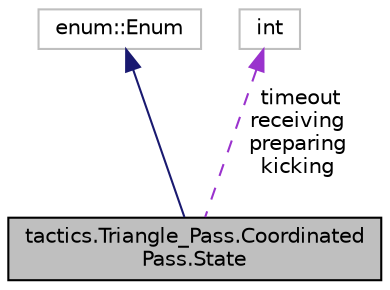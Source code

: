 digraph "tactics.Triangle_Pass.CoordinatedPass.State"
{
 // INTERACTIVE_SVG=YES
  edge [fontname="Helvetica",fontsize="10",labelfontname="Helvetica",labelfontsize="10"];
  node [fontname="Helvetica",fontsize="10",shape=record];
  Node1 [label="tactics.Triangle_Pass.Coordinated\lPass.State",height=0.2,width=0.4,color="black", fillcolor="grey75", style="filled", fontcolor="black"];
  Node2 -> Node1 [dir="back",color="midnightblue",fontsize="10",style="solid",fontname="Helvetica"];
  Node2 [label="enum::Enum",height=0.2,width=0.4,color="grey75", fillcolor="white", style="filled"];
  Node3 -> Node1 [dir="back",color="darkorchid3",fontsize="10",style="dashed",label=" timeout\nreceiving\npreparing\nkicking" ,fontname="Helvetica"];
  Node3 [label="int",height=0.2,width=0.4,color="grey75", fillcolor="white", style="filled"];
}
